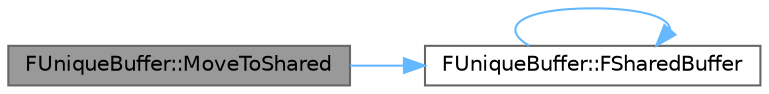 digraph "FUniqueBuffer::MoveToShared"
{
 // INTERACTIVE_SVG=YES
 // LATEX_PDF_SIZE
  bgcolor="transparent";
  edge [fontname=Helvetica,fontsize=10,labelfontname=Helvetica,labelfontsize=10];
  node [fontname=Helvetica,fontsize=10,shape=box,height=0.2,width=0.4];
  rankdir="LR";
  Node1 [id="Node000001",label="FUniqueBuffer::MoveToShared",height=0.2,width=0.4,color="gray40", fillcolor="grey60", style="filled", fontcolor="black",tooltip="Convert this to an immutable shared buffer, leaving this null."];
  Node1 -> Node2 [id="edge1_Node000001_Node000002",color="steelblue1",style="solid",tooltip=" "];
  Node2 [id="Node000002",label="FUniqueBuffer::FSharedBuffer",height=0.2,width=0.4,color="grey40", fillcolor="white", style="filled",URL="$da/d4b/classFUniqueBuffer.html#a405ff1ce121ea4c23f417757c7f680d8",tooltip=" "];
  Node2 -> Node2 [id="edge2_Node000002_Node000002",color="steelblue1",style="solid",tooltip=" "];
}
